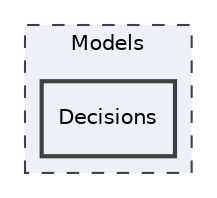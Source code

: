 digraph "Models/Decisions"
{
 // LATEX_PDF_SIZE
  edge [fontname="Helvetica",fontsize="10",labelfontname="Helvetica",labelfontsize="10"];
  node [fontname="Helvetica",fontsize="10",shape=record];
  compound=true
  subgraph clusterdir_22305cb0964bbe63c21991dd2265ce48 {
    graph [ bgcolor="#edf0f7", pencolor="grey25", style="filled,dashed,", label="Models", fontname="Helvetica", fontsize="10", URL="dir_22305cb0964bbe63c21991dd2265ce48.html"]
  dir_b0339825b53ed0ac1eb250c1193ffe8a [shape=box, label="Decisions", style="filled,bold,", fillcolor="#edf0f7", color="grey25", URL="dir_b0339825b53ed0ac1eb250c1193ffe8a.html"];
  }
}
